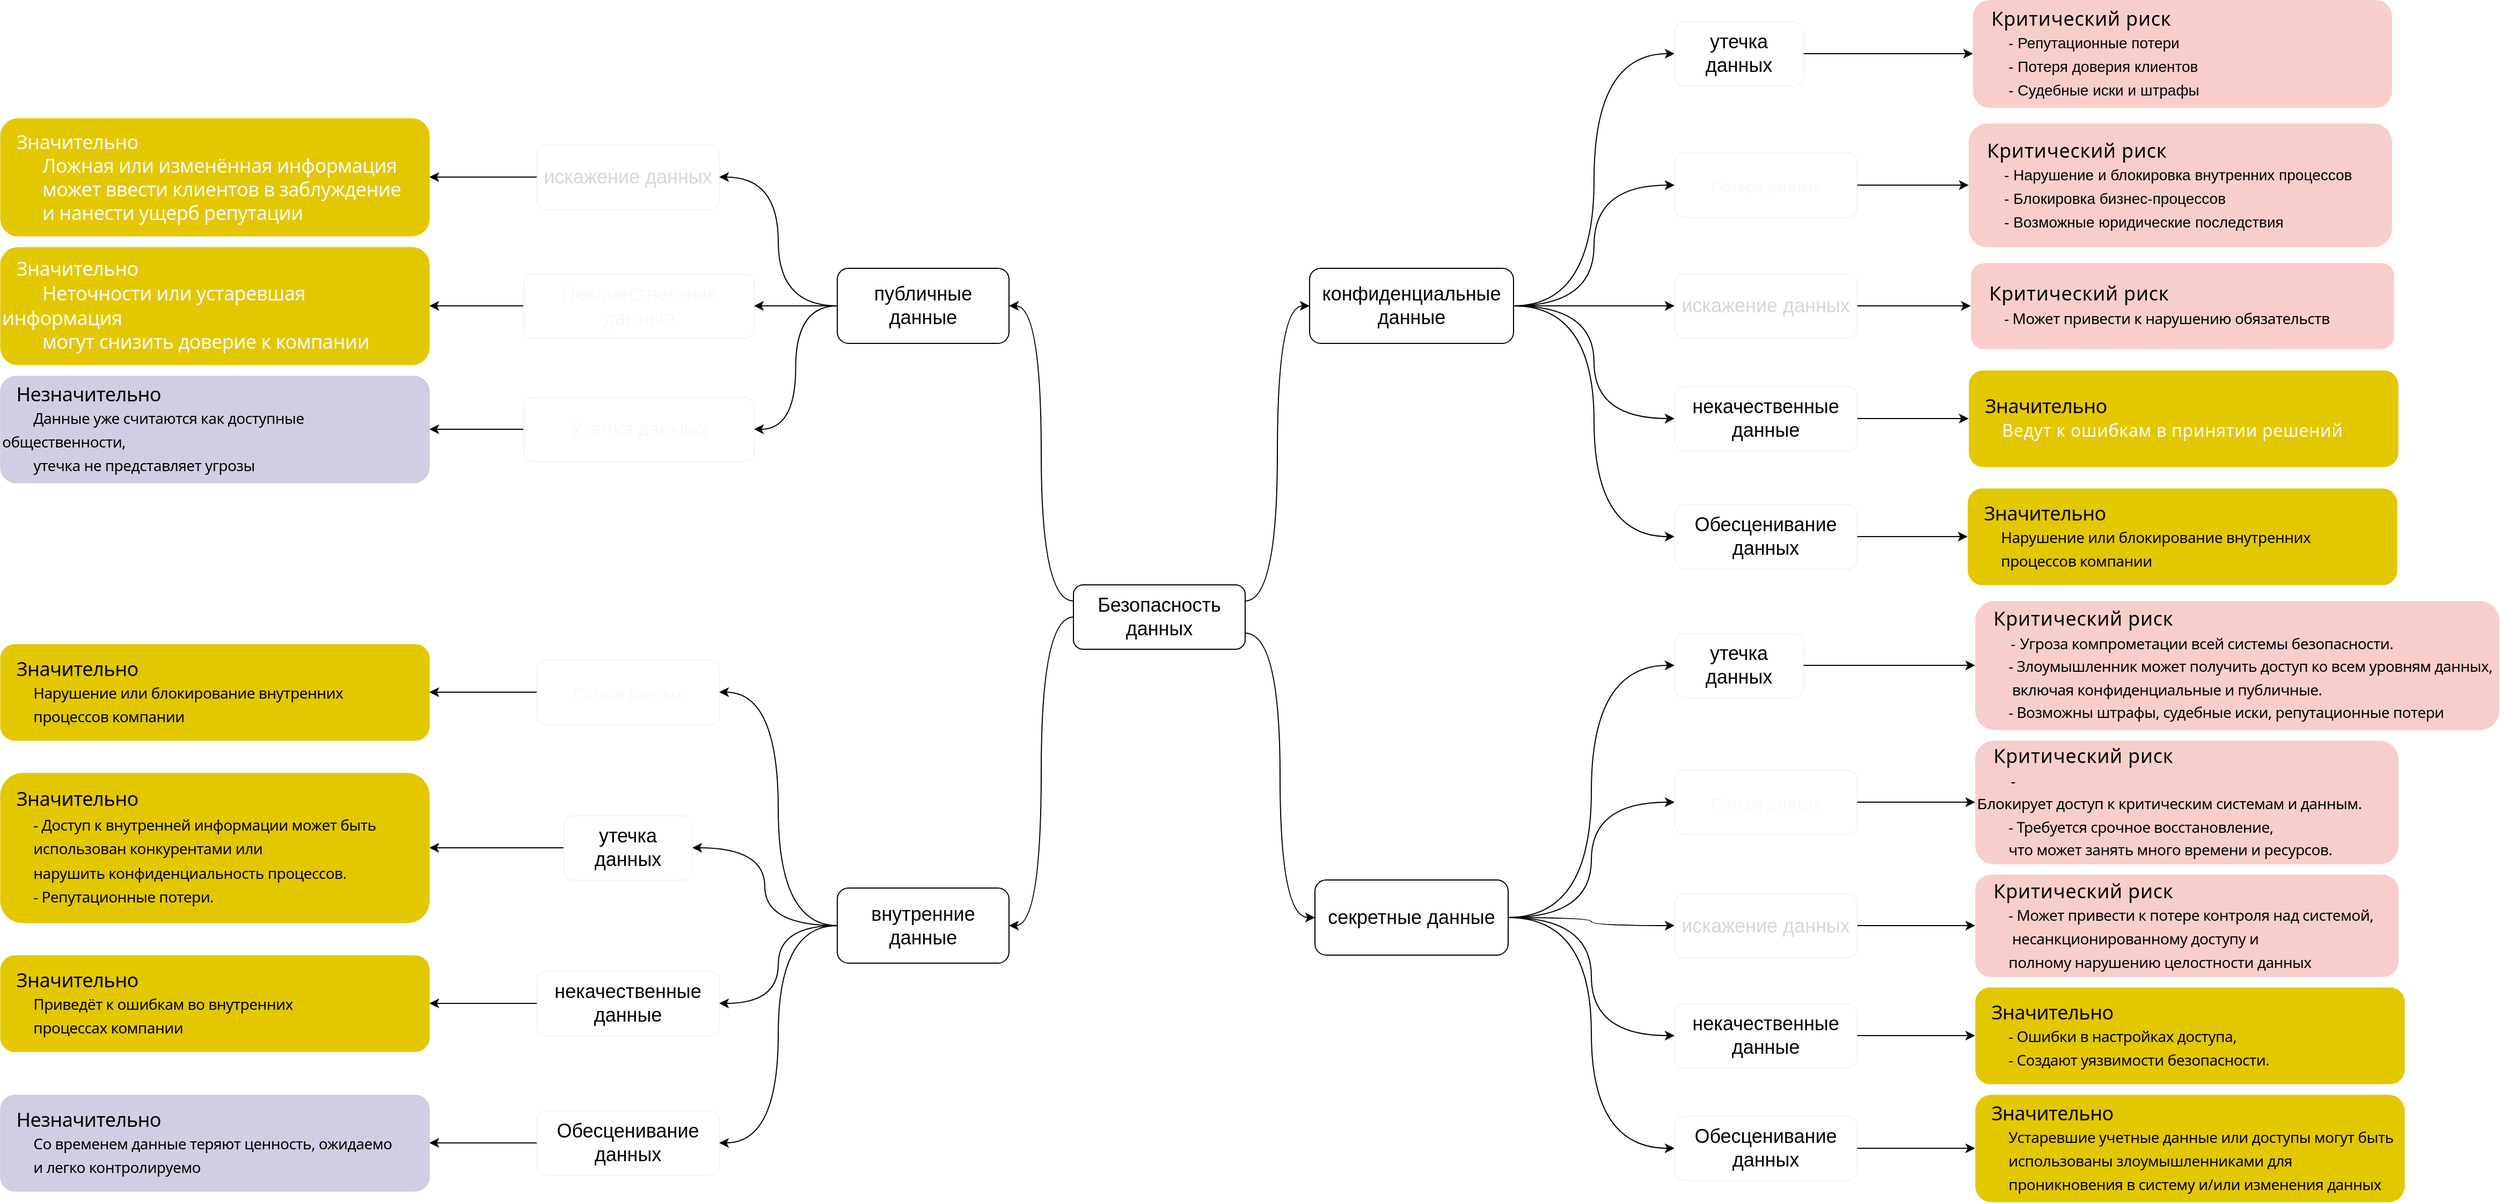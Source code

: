 <?xml version="1.0" encoding="UTF-8"?>
<mxfile version="27.2.0">
  <diagram name="Страница — 1" id="3ch6768eP5lHNnG6vR3K">
    <mxGraphModel dx="3679" dy="2745" grid="1" gridSize="10" guides="1" tooltips="1" connect="1" arrows="1" fold="1" page="1" pageScale="1" pageWidth="827" pageHeight="1169" math="0" shadow="0">
      <root>
        <mxCell id="0" />
        <mxCell id="1" parent="0" />
        <mxCell id="Gl9peT4MVx-f8-pcpOMs-4" value="" style="edgeStyle=orthogonalEdgeStyle;rounded=0;orthogonalLoop=1;jettySize=auto;html=1;exitX=0;exitY=0.25;exitDx=0;exitDy=0;entryX=1;entryY=0.5;entryDx=0;entryDy=0;curved=1;labelBackgroundColor=none;fontColor=default;fontSize=18;" parent="1" source="Gl9peT4MVx-f8-pcpOMs-1" target="Gl9peT4MVx-f8-pcpOMs-3" edge="1">
          <mxGeometry relative="1" as="geometry" />
        </mxCell>
        <mxCell id="Gl9peT4MVx-f8-pcpOMs-8" style="edgeStyle=orthogonalEdgeStyle;rounded=0;orthogonalLoop=1;jettySize=auto;html=1;exitX=0;exitY=0.75;exitDx=0;exitDy=0;entryX=1;entryY=0.5;entryDx=0;entryDy=0;strokeColor=none;curved=1;labelBackgroundColor=none;fontColor=default;fontSize=18;" parent="1" source="Gl9peT4MVx-f8-pcpOMs-1" target="Gl9peT4MVx-f8-pcpOMs-5" edge="1">
          <mxGeometry relative="1" as="geometry" />
        </mxCell>
        <mxCell id="Gl9peT4MVx-f8-pcpOMs-9" style="edgeStyle=orthogonalEdgeStyle;rounded=0;orthogonalLoop=1;jettySize=auto;html=1;exitX=1;exitY=0.25;exitDx=0;exitDy=0;curved=1;entryX=0;entryY=0.5;entryDx=0;entryDy=0;labelBackgroundColor=none;fontColor=default;fontSize=18;" parent="1" source="Gl9peT4MVx-f8-pcpOMs-1" target="Gl9peT4MVx-f8-pcpOMs-6" edge="1">
          <mxGeometry relative="1" as="geometry" />
        </mxCell>
        <mxCell id="Gl9peT4MVx-f8-pcpOMs-10" style="edgeStyle=orthogonalEdgeStyle;rounded=0;orthogonalLoop=1;jettySize=auto;html=1;exitX=1;exitY=0.75;exitDx=0;exitDy=0;curved=1;entryX=0;entryY=0.5;entryDx=0;entryDy=0;labelBackgroundColor=none;fontColor=default;fontSize=18;" parent="1" source="Gl9peT4MVx-f8-pcpOMs-1" target="Gl9peT4MVx-f8-pcpOMs-7" edge="1">
          <mxGeometry relative="1" as="geometry" />
        </mxCell>
        <mxCell id="Gl9peT4MVx-f8-pcpOMs-17" style="edgeStyle=orthogonalEdgeStyle;rounded=0;orthogonalLoop=1;jettySize=auto;html=1;entryX=1;entryY=0.5;entryDx=0;entryDy=0;curved=1;labelBackgroundColor=none;fontColor=default;fontSize=18;" parent="1" source="Gl9peT4MVx-f8-pcpOMs-1" target="Gl9peT4MVx-f8-pcpOMs-5" edge="1">
          <mxGeometry relative="1" as="geometry" />
        </mxCell>
        <mxCell id="Gl9peT4MVx-f8-pcpOMs-1" value="&lt;span style=&quot;font-family: &amp;quot;YS Text&amp;quot;, sans-serif; text-align: start; white-space-collapse: preserve;&quot;&gt;Безопасность данных&lt;/span&gt;" style="whiteSpace=wrap;html=1;rounded=1;labelBackgroundColor=none;fontSize=18;" parent="1" vertex="1">
          <mxGeometry x="320" y="435" width="160" height="60" as="geometry" />
        </mxCell>
        <mxCell id="zM4QcKesal0ujREZK3LC-22" style="edgeStyle=orthogonalEdgeStyle;shape=connector;curved=1;rounded=0;orthogonalLoop=1;jettySize=auto;html=1;strokeColor=default;align=center;verticalAlign=middle;fontFamily=Helvetica;fontSize=18;fontColor=default;labelBackgroundColor=none;endArrow=classic;entryX=1;entryY=0.5;entryDx=0;entryDy=0;" parent="1" source="Gl9peT4MVx-f8-pcpOMs-3" target="zM4QcKesal0ujREZK3LC-20" edge="1">
          <mxGeometry relative="1" as="geometry" />
        </mxCell>
        <mxCell id="zM4QcKesal0ujREZK3LC-23" style="edgeStyle=orthogonalEdgeStyle;shape=connector;curved=1;rounded=0;orthogonalLoop=1;jettySize=auto;html=1;entryX=1;entryY=0.5;entryDx=0;entryDy=0;strokeColor=default;align=center;verticalAlign=middle;fontFamily=Helvetica;fontSize=18;fontColor=default;labelBackgroundColor=none;endArrow=classic;" parent="1" source="Gl9peT4MVx-f8-pcpOMs-3" target="zM4QcKesal0ujREZK3LC-12" edge="1">
          <mxGeometry relative="1" as="geometry" />
        </mxCell>
        <mxCell id="zM4QcKesal0ujREZK3LC-24" style="edgeStyle=orthogonalEdgeStyle;shape=connector;curved=1;rounded=0;orthogonalLoop=1;jettySize=auto;html=1;entryX=1;entryY=0.5;entryDx=0;entryDy=0;strokeColor=default;align=center;verticalAlign=middle;fontFamily=Helvetica;fontSize=18;fontColor=default;labelBackgroundColor=none;endArrow=classic;" parent="1" source="Gl9peT4MVx-f8-pcpOMs-3" target="Gl9peT4MVx-f8-pcpOMs-14" edge="1">
          <mxGeometry relative="1" as="geometry" />
        </mxCell>
        <mxCell id="Gl9peT4MVx-f8-pcpOMs-3" value="&lt;span style=&quot;font-family: &amp;quot;YS Text&amp;quot;, sans-serif; font-style: normal; font-variant-ligatures: normal; font-variant-caps: normal; font-weight: 400; letter-spacing: normal; orphans: 2; text-align: left; text-indent: 0px; text-transform: none; widows: 2; word-spacing: 0px; -webkit-text-stroke-width: 0px; white-space: pre-line; text-decoration-thickness: initial; text-decoration-style: initial; text-decoration-color: initial; float: none; display: inline !important;&quot;&gt;публичные данные&lt;/span&gt;" style="whiteSpace=wrap;html=1;rounded=1;labelBackgroundColor=none;fontSize=18;" parent="1" vertex="1">
          <mxGeometry x="100" y="140" width="160" height="70" as="geometry" />
        </mxCell>
        <mxCell id="Gl9peT4MVx-f8-pcpOMs-20" style="edgeStyle=orthogonalEdgeStyle;rounded=0;orthogonalLoop=1;jettySize=auto;html=1;exitX=0;exitY=0.5;exitDx=0;exitDy=0;curved=1;labelBackgroundColor=none;fontColor=default;fontSize=18;entryX=1;entryY=0.5;entryDx=0;entryDy=0;" parent="1" source="Gl9peT4MVx-f8-pcpOMs-5" target="Gl9peT4MVx-f8-pcpOMs-18" edge="1">
          <mxGeometry relative="1" as="geometry" />
        </mxCell>
        <mxCell id="Gl9peT4MVx-f8-pcpOMs-21" style="edgeStyle=orthogonalEdgeStyle;rounded=0;orthogonalLoop=1;jettySize=auto;html=1;exitX=0;exitY=0.5;exitDx=0;exitDy=0;entryX=1;entryY=0.5;entryDx=0;entryDy=0;curved=1;labelBackgroundColor=none;fontColor=default;fontSize=18;" parent="1" source="Gl9peT4MVx-f8-pcpOMs-5" target="Gl9peT4MVx-f8-pcpOMs-19" edge="1">
          <mxGeometry relative="1" as="geometry" />
        </mxCell>
        <mxCell id="zM4QcKesal0ujREZK3LC-29" style="edgeStyle=orthogonalEdgeStyle;shape=connector;curved=1;rounded=0;orthogonalLoop=1;jettySize=auto;html=1;strokeColor=default;align=center;verticalAlign=middle;fontFamily=Helvetica;fontSize=18;fontColor=default;labelBackgroundColor=none;endArrow=classic;entryX=1;entryY=0.5;entryDx=0;entryDy=0;" parent="1" source="Gl9peT4MVx-f8-pcpOMs-5" target="zM4QcKesal0ujREZK3LC-25" edge="1">
          <mxGeometry relative="1" as="geometry" />
        </mxCell>
        <mxCell id="zM4QcKesal0ujREZK3LC-36" style="edgeStyle=orthogonalEdgeStyle;shape=connector;curved=1;rounded=0;orthogonalLoop=1;jettySize=auto;html=1;entryX=1;entryY=0.5;entryDx=0;entryDy=0;strokeColor=default;align=center;verticalAlign=middle;fontFamily=Helvetica;fontSize=18;fontColor=default;labelBackgroundColor=none;endArrow=classic;" parent="1" source="Gl9peT4MVx-f8-pcpOMs-5" target="zM4QcKesal0ujREZK3LC-35" edge="1">
          <mxGeometry relative="1" as="geometry" />
        </mxCell>
        <mxCell id="Gl9peT4MVx-f8-pcpOMs-5" value="&lt;span style=&quot;font-family: &amp;quot;YS Text&amp;quot;, sans-serif; text-align: left; white-space-collapse: preserve-breaks;&quot;&gt;внутренние данные&lt;/span&gt;" style="whiteSpace=wrap;html=1;rounded=1;labelBackgroundColor=none;fontSize=18;" parent="1" vertex="1">
          <mxGeometry x="100" y="717.5" width="160" height="70" as="geometry" />
        </mxCell>
        <mxCell id="zM4QcKesal0ujREZK3LC-2" style="edgeStyle=orthogonalEdgeStyle;rounded=0;orthogonalLoop=1;jettySize=auto;html=1;labelBackgroundColor=none;fontColor=default;fontSize=18;entryX=0;entryY=0.5;entryDx=0;entryDy=0;curved=1;" parent="1" source="Gl9peT4MVx-f8-pcpOMs-6" target="zM4QcKesal0ujREZK3LC-1" edge="1">
          <mxGeometry relative="1" as="geometry" />
        </mxCell>
        <mxCell id="zM4QcKesal0ujREZK3LC-42" style="edgeStyle=orthogonalEdgeStyle;shape=connector;curved=1;rounded=0;orthogonalLoop=1;jettySize=auto;html=1;entryX=0;entryY=0.5;entryDx=0;entryDy=0;strokeColor=default;align=center;verticalAlign=middle;fontFamily=Helvetica;fontSize=18;fontColor=default;labelBackgroundColor=none;endArrow=classic;" parent="1" source="Gl9peT4MVx-f8-pcpOMs-6" target="zM4QcKesal0ujREZK3LC-41" edge="1">
          <mxGeometry relative="1" as="geometry" />
        </mxCell>
        <mxCell id="zM4QcKesal0ujREZK3LC-46" style="edgeStyle=orthogonalEdgeStyle;shape=connector;curved=1;rounded=0;orthogonalLoop=1;jettySize=auto;html=1;entryX=0;entryY=0.5;entryDx=0;entryDy=0;strokeColor=default;align=center;verticalAlign=middle;fontFamily=Helvetica;fontSize=18;fontColor=default;labelBackgroundColor=none;endArrow=classic;" parent="1" source="Gl9peT4MVx-f8-pcpOMs-6" target="zM4QcKesal0ujREZK3LC-44" edge="1">
          <mxGeometry relative="1" as="geometry" />
        </mxCell>
        <mxCell id="zM4QcKesal0ujREZK3LC-50" style="edgeStyle=orthogonalEdgeStyle;shape=connector;curved=1;rounded=0;orthogonalLoop=1;jettySize=auto;html=1;entryX=0;entryY=0.5;entryDx=0;entryDy=0;strokeColor=default;align=center;verticalAlign=middle;fontFamily=Helvetica;fontSize=18;fontColor=default;labelBackgroundColor=none;endArrow=classic;" parent="1" source="Gl9peT4MVx-f8-pcpOMs-6" target="zM4QcKesal0ujREZK3LC-48" edge="1">
          <mxGeometry relative="1" as="geometry" />
        </mxCell>
        <mxCell id="zM4QcKesal0ujREZK3LC-53" style="edgeStyle=orthogonalEdgeStyle;shape=connector;curved=1;rounded=0;orthogonalLoop=1;jettySize=auto;html=1;entryX=0;entryY=0.5;entryDx=0;entryDy=0;strokeColor=default;align=center;verticalAlign=middle;fontFamily=Helvetica;fontSize=18;fontColor=default;labelBackgroundColor=none;endArrow=classic;" parent="1" source="Gl9peT4MVx-f8-pcpOMs-6" target="zM4QcKesal0ujREZK3LC-52" edge="1">
          <mxGeometry relative="1" as="geometry" />
        </mxCell>
        <mxCell id="Gl9peT4MVx-f8-pcpOMs-6" value="&lt;span style=&quot;font-family: &amp;quot;YS Text&amp;quot;, sans-serif; text-align: left; white-space-collapse: preserve-breaks;&quot;&gt;конфиденциальные данные&lt;/span&gt;" style="whiteSpace=wrap;html=1;rounded=1;labelBackgroundColor=none;fontSize=18;" parent="1" vertex="1">
          <mxGeometry x="540" y="140" width="190" height="70" as="geometry" />
        </mxCell>
        <mxCell id="zM4QcKesal0ujREZK3LC-62" style="edgeStyle=orthogonalEdgeStyle;shape=connector;curved=1;rounded=0;orthogonalLoop=1;jettySize=auto;html=1;entryX=0;entryY=0.5;entryDx=0;entryDy=0;strokeColor=default;align=center;verticalAlign=middle;fontFamily=Helvetica;fontSize=18;fontColor=default;labelBackgroundColor=none;endArrow=classic;" parent="1" source="Gl9peT4MVx-f8-pcpOMs-7" target="zM4QcKesal0ujREZK3LC-57" edge="1">
          <mxGeometry relative="1" as="geometry" />
        </mxCell>
        <mxCell id="zM4QcKesal0ujREZK3LC-63" style="edgeStyle=orthogonalEdgeStyle;shape=connector;curved=1;rounded=0;orthogonalLoop=1;jettySize=auto;html=1;strokeColor=default;align=center;verticalAlign=middle;fontFamily=Helvetica;fontSize=18;fontColor=default;labelBackgroundColor=none;endArrow=classic;entryX=0;entryY=0.5;entryDx=0;entryDy=0;" parent="1" source="Gl9peT4MVx-f8-pcpOMs-7" target="zM4QcKesal0ujREZK3LC-58" edge="1">
          <mxGeometry relative="1" as="geometry" />
        </mxCell>
        <mxCell id="zM4QcKesal0ujREZK3LC-64" style="edgeStyle=orthogonalEdgeStyle;shape=connector;curved=1;rounded=0;orthogonalLoop=1;jettySize=auto;html=1;entryX=0;entryY=0.5;entryDx=0;entryDy=0;strokeColor=default;align=center;verticalAlign=middle;fontFamily=Helvetica;fontSize=18;fontColor=default;labelBackgroundColor=none;endArrow=classic;" parent="1" source="Gl9peT4MVx-f8-pcpOMs-7" target="zM4QcKesal0ujREZK3LC-59" edge="1">
          <mxGeometry relative="1" as="geometry" />
        </mxCell>
        <mxCell id="zM4QcKesal0ujREZK3LC-65" style="edgeStyle=orthogonalEdgeStyle;shape=connector;curved=1;rounded=0;orthogonalLoop=1;jettySize=auto;html=1;entryX=0;entryY=0.5;entryDx=0;entryDy=0;strokeColor=default;align=center;verticalAlign=middle;fontFamily=Helvetica;fontSize=18;fontColor=default;labelBackgroundColor=none;endArrow=classic;" parent="1" source="Gl9peT4MVx-f8-pcpOMs-7" target="zM4QcKesal0ujREZK3LC-61" edge="1">
          <mxGeometry relative="1" as="geometry" />
        </mxCell>
        <mxCell id="zM4QcKesal0ujREZK3LC-66" style="edgeStyle=orthogonalEdgeStyle;shape=connector;curved=1;rounded=0;orthogonalLoop=1;jettySize=auto;html=1;entryX=0;entryY=0.5;entryDx=0;entryDy=0;strokeColor=default;align=center;verticalAlign=middle;fontFamily=Helvetica;fontSize=18;fontColor=default;labelBackgroundColor=none;endArrow=classic;" parent="1" source="Gl9peT4MVx-f8-pcpOMs-7" target="zM4QcKesal0ujREZK3LC-60" edge="1">
          <mxGeometry relative="1" as="geometry" />
        </mxCell>
        <mxCell id="Gl9peT4MVx-f8-pcpOMs-7" value="&lt;span style=&quot;font-family: &amp;quot;YS Text&amp;quot;, sans-serif; text-align: left; white-space-collapse: preserve-breaks;&quot;&gt;секретные данные&lt;/span&gt;" style="whiteSpace=wrap;html=1;rounded=1;labelBackgroundColor=none;fontSize=18;" parent="1" vertex="1">
          <mxGeometry x="545" y="710" width="180" height="70" as="geometry" />
        </mxCell>
        <mxCell id="zM4QcKesal0ujREZK3LC-11" style="edgeStyle=orthogonalEdgeStyle;rounded=0;orthogonalLoop=1;jettySize=auto;html=1;curved=1;labelBackgroundColor=none;fontColor=default;fontSize=18;entryX=1;entryY=0.5;entryDx=0;entryDy=0;" parent="1" source="Gl9peT4MVx-f8-pcpOMs-14" target="zM4QcKesal0ujREZK3LC-10" edge="1">
          <mxGeometry relative="1" as="geometry" />
        </mxCell>
        <mxCell id="Gl9peT4MVx-f8-pcpOMs-14" value="&lt;span style=&quot;font-family: &amp;quot;YS Text&amp;quot;, sans-serif; text-align: left; white-space-collapse: preserve-breaks; background-color: light-dark(#ffffff, var(--ge-dark-color, #121212));&quot;&gt;&lt;font style=&quot;color: light-dark(rgb(214, 214, 214), rgb(255, 255, 255));&quot;&gt;искажение данных&lt;/font&gt;&lt;/span&gt;" style="whiteSpace=wrap;html=1;rounded=1;strokeWidth=0;labelBackgroundColor=none;textShadow=0;fontSize=18;" parent="1" vertex="1">
          <mxGeometry x="-180" y="25" width="170" height="60" as="geometry" />
        </mxCell>
        <mxCell id="zM4QcKesal0ujREZK3LC-31" style="edgeStyle=orthogonalEdgeStyle;shape=connector;curved=1;rounded=0;orthogonalLoop=1;jettySize=auto;html=1;entryX=1;entryY=0.5;entryDx=0;entryDy=0;strokeColor=default;align=center;verticalAlign=middle;fontFamily=Helvetica;fontSize=18;fontColor=default;labelBackgroundColor=none;endArrow=classic;" parent="1" source="Gl9peT4MVx-f8-pcpOMs-18" target="zM4QcKesal0ujREZK3LC-30" edge="1">
          <mxGeometry relative="1" as="geometry" />
        </mxCell>
        <mxCell id="Gl9peT4MVx-f8-pcpOMs-18" value="&lt;span style=&quot;font-family: &amp;quot;YS Text&amp;quot;, sans-serif; font-style: normal; font-variant-ligatures: normal; font-variant-caps: normal; font-weight: 400; letter-spacing: normal; orphans: 2; text-align: left; text-indent: 0px; text-transform: none; widows: 2; word-spacing: 0px; -webkit-text-stroke-width: 0px; white-space: pre-line; text-decoration-thickness: initial; text-decoration-style: initial; text-decoration-color: initial; float: none; display: inline !important;&quot;&gt;утечка данных&lt;/span&gt;" style="whiteSpace=wrap;html=1;rounded=1;labelBackgroundColor=none;strokeWidth=0;fontSize=18;" parent="1" vertex="1">
          <mxGeometry x="-155" y="650" width="120" height="60" as="geometry" />
        </mxCell>
        <mxCell id="zM4QcKesal0ujREZK3LC-33" style="edgeStyle=orthogonalEdgeStyle;shape=connector;curved=1;rounded=0;orthogonalLoop=1;jettySize=auto;html=1;strokeColor=default;align=center;verticalAlign=middle;fontFamily=Helvetica;fontSize=18;fontColor=default;labelBackgroundColor=none;endArrow=classic;entryX=1;entryY=0.5;entryDx=0;entryDy=0;" parent="1" source="Gl9peT4MVx-f8-pcpOMs-19" target="zM4QcKesal0ujREZK3LC-32" edge="1">
          <mxGeometry relative="1" as="geometry" />
        </mxCell>
        <mxCell id="Gl9peT4MVx-f8-pcpOMs-19" value="&lt;span style=&quot;font-family: &amp;quot;YS Text&amp;quot;, sans-serif; text-align: left; white-space-collapse: preserve-breaks;&quot;&gt;некачественные данные&lt;/span&gt;" style="whiteSpace=wrap;html=1;rounded=1;labelBackgroundColor=none;strokeWidth=0;fontSize=18;" parent="1" vertex="1">
          <mxGeometry x="-180" y="795" width="170" height="60" as="geometry" />
        </mxCell>
        <mxCell id="zM4QcKesal0ujREZK3LC-8" style="edgeStyle=orthogonalEdgeStyle;rounded=0;orthogonalLoop=1;jettySize=auto;html=1;labelBackgroundColor=none;fontColor=default;fontSize=18;curved=1;" parent="1" source="zM4QcKesal0ujREZK3LC-1" target="zM4QcKesal0ujREZK3LC-7" edge="1">
          <mxGeometry relative="1" as="geometry" />
        </mxCell>
        <mxCell id="zM4QcKesal0ujREZK3LC-1" value="&lt;span style=&quot;font-family: &amp;quot;YS Text&amp;quot;, sans-serif; font-style: normal; font-variant-ligatures: normal; font-variant-caps: normal; font-weight: 400; letter-spacing: normal; orphans: 2; text-align: left; text-indent: 0px; text-transform: none; widows: 2; word-spacing: 0px; -webkit-text-stroke-width: 0px; white-space: pre-line; text-decoration-thickness: initial; text-decoration-style: initial; text-decoration-color: initial; float: none; display: inline !important;&quot;&gt;утечка данных&lt;/span&gt;" style="whiteSpace=wrap;html=1;rounded=1;strokeWidth=0;labelBackgroundColor=none;fontSize=18;fontColor=default;" parent="1" vertex="1">
          <mxGeometry x="880" y="-90" width="120" height="60" as="geometry" />
        </mxCell>
        <mxCell id="zM4QcKesal0ujREZK3LC-7" value="&lt;div style=&quot;&quot;&gt;&lt;div style=&quot;&quot;&gt;&lt;span style=&quot;font-family: system-ui, ui-sans-serif, -apple-system, BlinkMacSystemFont, sans-serif, Inter, NotoSansHans; letter-spacing: 0.02em; text-wrap-mode: nowrap; color: light-dark(rgb(0, 0, 0), rgb(255, 255, 255));&quot;&gt;&amp;nbsp; &amp;nbsp;Критический риск&lt;/span&gt;&lt;/div&gt;&lt;div style=&quot;color: light-dark(rgb(0, 0, 0), rgb(255, 255, 255)); white-space-collapse: preserve-breaks;&quot;&gt;&lt;span style=&quot;font-size: 14px; font-family: &amp;quot;YS Text&amp;quot;, sans-serif; color: light-dark(rgb(0, 0, 0), rgb(255, 255, 255));&quot;&gt;&lt;span style=&quot;white-space: pre;&quot;&gt;&#x9;&lt;/span&gt;- Репутационные потери&lt;/span&gt;&lt;/div&gt;&lt;div style=&quot;color: light-dark(rgb(0, 0, 0), rgb(255, 255, 255)); white-space-collapse: preserve-breaks;&quot;&gt;&lt;span style=&quot;font-size: 14px; font-family: &amp;quot;YS Text&amp;quot;, sans-serif; color: light-dark(rgb(0, 0, 0), rgb(255, 255, 255));&quot;&gt;&lt;span style=&quot;white-space: pre;&quot;&gt;&#x9;&lt;/span&gt;- Потеря доверия клиентов&lt;br&gt;&lt;/span&gt;&lt;/div&gt;&lt;font face=&quot;YS Text, sans-serif&quot; style=&quot;&quot;&gt;&lt;div style=&quot;color: light-dark(rgb(0, 0, 0), rgb(255, 255, 255)); white-space-collapse: preserve-breaks;&quot;&gt;&lt;span style=&quot;font-size: 14px; color: light-dark(rgb(0, 0, 0), rgb(255, 255, 255));&quot;&gt;&lt;span style=&quot;white-space: pre;&quot;&gt;&#x9;&lt;/span&gt;- Судебные иски и штрафы&lt;/span&gt;&lt;/div&gt;&lt;/font&gt;&lt;/div&gt;" style="whiteSpace=wrap;html=1;rounded=1;strokeWidth=0;labelBackgroundColor=none;fontSize=18;align=left;fillColor=#f8cecc;strokeColor=#b85450;" parent="1" vertex="1">
          <mxGeometry x="1158" y="-110" width="390" height="100" as="geometry" />
        </mxCell>
        <mxCell id="zM4QcKesal0ujREZK3LC-10" value="&lt;div style=&quot;&quot;&gt;&lt;span style=&quot;color: light-dark(rgb(247, 248, 252), rgb(240, 240, 240)); letter-spacing: -0.28px; font-family: system-ui, ui-sans-serif, -apple-system, BlinkMacSystemFont, sans-serif, Inter, NotoSansHans; text-wrap-mode: nowrap; background-color: transparent;&quot;&gt;&amp;nbsp; &amp;nbsp;Значительно&lt;/span&gt;&lt;/div&gt;&lt;span style=&quot;font-family: system-ui, ui-sans-serif, -apple-system, BlinkMacSystemFont, sans-serif, Inter, NotoSansHans; letter-spacing: -0.28px; text-wrap-mode: nowrap;&quot;&gt;&lt;span style=&quot;letter-spacing: -0.28px;&quot;&gt;&lt;font style=&quot;color: light-dark(rgb(247, 248, 252), rgb(240, 240, 240));&quot;&gt;&lt;div style=&quot;&quot;&gt;&lt;span style=&quot;letter-spacing: -0.28px; color: light-dark(rgb(247, 248, 252), rgb(240, 240, 240)); background-color: transparent;&quot;&gt;&lt;span style=&quot;white-space: pre;&quot;&gt;&#x9;&lt;/span&gt;Ложная или изменённая информация&lt;/span&gt;&lt;/div&gt;&lt;span style=&quot;letter-spacing: -0.28px;&quot;&gt;&lt;div style=&quot;&quot;&gt;&lt;span style=&quot;letter-spacing: -0.28px; color: light-dark(rgb(247, 248, 252), rgb(240, 240, 240)); background-color: transparent;&quot;&gt;&lt;span style=&quot;white-space: pre;&quot;&gt;&#x9;&lt;/span&gt;может ввести клиентов в заблуждение&lt;/span&gt;&lt;/div&gt;&lt;div style=&quot;&quot;&gt;&lt;span style=&quot;letter-spacing: -0.28px; color: light-dark(rgb(247, 248, 252), rgb(240, 240, 240)); background-color: transparent;&quot;&gt;&lt;span style=&quot;white-space: pre;&quot;&gt;&#x9;&lt;/span&gt;и нанести ущерб репутации&lt;/span&gt;&lt;/div&gt;&lt;/span&gt;&lt;/font&gt;&lt;/span&gt;&lt;/span&gt;" style="whiteSpace=wrap;html=1;rounded=1;strokeWidth=0;labelBackgroundColor=none;textShadow=0;align=left;fontSize=18;fillColor=#e3c800;fontColor=#000000;strokeColor=#B09500;" parent="1" vertex="1">
          <mxGeometry x="-680" width="400" height="110" as="geometry" />
        </mxCell>
        <mxCell id="zM4QcKesal0ujREZK3LC-15" style="edgeStyle=orthogonalEdgeStyle;rounded=0;orthogonalLoop=1;jettySize=auto;html=1;curved=1;entryX=1;entryY=0.5;entryDx=0;entryDy=0;" parent="1" source="zM4QcKesal0ujREZK3LC-12" target="zM4QcKesal0ujREZK3LC-14" edge="1">
          <mxGeometry relative="1" as="geometry" />
        </mxCell>
        <mxCell id="zM4QcKesal0ujREZK3LC-12" value="&lt;span style=&quot;font-family: system-ui, ui-sans-serif, -apple-system, BlinkMacSystemFont, sans-serif, Inter, NotoSansHans; letter-spacing: -0.28px; text-align: start; text-wrap-mode: nowrap;&quot;&gt;&lt;font style=&quot;color: light-dark(rgb(247, 248, 252), rgb(255, 255, 255));&quot;&gt;Некачественные данные&lt;/font&gt;&lt;/span&gt;" style="whiteSpace=wrap;html=1;rounded=1;labelBackgroundColor=none;fontSize=18;strokeWidth=0;" parent="1" vertex="1">
          <mxGeometry x="-192.5" y="145" width="215" height="60" as="geometry" />
        </mxCell>
        <mxCell id="zM4QcKesal0ujREZK3LC-14" value="&lt;span style=&quot;font-family: system-ui, ui-sans-serif, -apple-system, BlinkMacSystemFont, sans-serif, Inter, NotoSansHans; letter-spacing: -0.28px; text-wrap-mode: nowrap;&quot;&gt;&lt;font style=&quot;color: light-dark(rgb(247, 248, 252), rgb(255, 255, 255));&quot;&gt;&amp;nbsp; &amp;nbsp;Значительно&lt;br&gt;&lt;span style=&quot;white-space: pre;&quot;&gt;&#x9;&lt;/span&gt;Неточности или устаревшая информация&lt;br&gt;&amp;nbsp;&lt;span style=&quot;white-space: pre;&quot;&gt;&#x9;&lt;/span&gt;могут снизить доверие к компании&lt;/font&gt;&lt;/span&gt;" style="whiteSpace=wrap;html=1;rounded=1;strokeWidth=0;labelBackgroundColor=none;textShadow=0;align=left;fontSize=18;fillColor=#e3c800;fontColor=#000000;strokeColor=#B09500;" parent="1" vertex="1">
          <mxGeometry x="-680" y="120" width="400" height="110" as="geometry" />
        </mxCell>
        <mxCell id="zM4QcKesal0ujREZK3LC-18" value="&lt;font style=&quot;color: light-dark(rgb(0, 0, 0), rgb(240, 240, 240));&quot;&gt;&lt;span style=&quot;font-family: system-ui, ui-sans-serif, -apple-system, BlinkMacSystemFont, sans-serif, Inter, NotoSansHans; letter-spacing: -0.28px; text-wrap-mode: nowrap;&quot;&gt;&lt;font style=&quot;&quot;&gt;&amp;nbsp; &amp;nbsp;Незначительно&lt;br&gt;&lt;/font&gt;&lt;/span&gt;&lt;span style=&quot;font-family: system-ui, ui-sans-serif, -apple-system, BlinkMacSystemFont, sans-serif, Inter, NotoSansHans; font-size: 14px; letter-spacing: -0.28px; text-wrap-mode: nowrap;&quot;&gt;&lt;span style=&quot;white-space: pre;&quot;&gt;&#x9;&lt;/span&gt;Данные уже считаются как доступные общественности, &lt;br&gt;&lt;span style=&quot;white-space: pre;&quot;&gt;&#x9;&lt;/span&gt;утечка не представляет угрозы&lt;/span&gt;&lt;/font&gt;" style="whiteSpace=wrap;html=1;rounded=1;strokeWidth=0;labelBackgroundColor=none;textShadow=0;align=left;fontSize=18;strokeColor=#56517e;fillColor=#d0cee2;" parent="1" vertex="1">
          <mxGeometry x="-680" y="240" width="400" height="100" as="geometry" />
        </mxCell>
        <mxCell id="zM4QcKesal0ujREZK3LC-21" style="edgeStyle=orthogonalEdgeStyle;shape=connector;curved=1;rounded=0;orthogonalLoop=1;jettySize=auto;html=1;strokeColor=default;align=center;verticalAlign=middle;fontFamily=Helvetica;fontSize=18;fontColor=default;labelBackgroundColor=none;endArrow=classic;" parent="1" source="zM4QcKesal0ujREZK3LC-20" target="zM4QcKesal0ujREZK3LC-18" edge="1">
          <mxGeometry relative="1" as="geometry" />
        </mxCell>
        <mxCell id="zM4QcKesal0ujREZK3LC-20" value="&lt;span style=&quot;font-family: system-ui, ui-sans-serif, -apple-system, BlinkMacSystemFont, sans-serif, Inter, NotoSansHans; letter-spacing: -0.28px; text-align: start; text-wrap-mode: nowrap;&quot;&gt;&lt;font style=&quot;color: light-dark(rgb(247, 248, 252), rgb(255, 255, 255));&quot;&gt;Утечка данных&lt;/font&gt;&lt;/span&gt;" style="whiteSpace=wrap;html=1;rounded=1;labelBackgroundColor=none;fontSize=18;strokeWidth=0;" parent="1" vertex="1">
          <mxGeometry x="-192.5" y="260" width="215" height="60" as="geometry" />
        </mxCell>
        <mxCell id="zM4QcKesal0ujREZK3LC-28" style="edgeStyle=orthogonalEdgeStyle;shape=connector;curved=1;rounded=0;orthogonalLoop=1;jettySize=auto;html=1;entryX=1;entryY=0.5;entryDx=0;entryDy=0;strokeColor=default;align=center;verticalAlign=middle;fontFamily=Helvetica;fontSize=18;fontColor=default;labelBackgroundColor=none;endArrow=classic;" parent="1" source="zM4QcKesal0ujREZK3LC-25" target="zM4QcKesal0ujREZK3LC-27" edge="1">
          <mxGeometry relative="1" as="geometry" />
        </mxCell>
        <mxCell id="zM4QcKesal0ujREZK3LC-25" value="&lt;span style=&quot;font-family: system-ui, ui-sans-serif, -apple-system, BlinkMacSystemFont, sans-serif, Inter, NotoSansHans; font-size: 14px; letter-spacing: -0.28px; text-align: start; text-wrap-mode: nowrap; background-color: light-dark(#ffffff, var(--ge-dark-color, #121212));&quot;&gt;&lt;font style=&quot;color: light-dark(rgb(247, 248, 252), rgb(247, 247, 247));&quot;&gt;Потеря данных&lt;/font&gt;&lt;/span&gt;" style="whiteSpace=wrap;html=1;rounded=1;labelBackgroundColor=none;strokeWidth=0;fontSize=18;" parent="1" vertex="1">
          <mxGeometry x="-180" y="505" width="170" height="60" as="geometry" />
        </mxCell>
        <mxCell id="zM4QcKesal0ujREZK3LC-27" value="&lt;font style=&quot;color: light-dark(rgb(0, 0, 0), rgb(240, 240, 240));&quot;&gt;&lt;span style=&quot;font-family: system-ui, ui-sans-serif, -apple-system, BlinkMacSystemFont, sans-serif, Inter, NotoSansHans; letter-spacing: -0.28px; text-wrap-mode: nowrap;&quot;&gt;&lt;font style=&quot;&quot;&gt;&amp;nbsp; &amp;nbsp;Значительно&lt;br&gt;&lt;/font&gt;&lt;/span&gt;&lt;span style=&quot;font-family: system-ui, ui-sans-serif, -apple-system, BlinkMacSystemFont, sans-serif, Inter, NotoSansHans; font-size: 14px; letter-spacing: -0.28px; text-wrap-mode: nowrap;&quot;&gt;&lt;span style=&quot;white-space: pre;&quot;&gt;&#x9;&lt;/span&gt;Нарушение или блокирование внутренних &lt;br&gt;&lt;span style=&quot;white-space: pre;&quot;&gt;&#x9;&lt;/span&gt;процессов компании&lt;/span&gt;&lt;/font&gt;" style="whiteSpace=wrap;html=1;rounded=1;strokeWidth=0;labelBackgroundColor=none;textShadow=0;align=left;fontSize=18;strokeColor=#B09500;fillColor=#e3c800;fontColor=#000000;" parent="1" vertex="1">
          <mxGeometry x="-680" y="490" width="400" height="90" as="geometry" />
        </mxCell>
        <mxCell id="zM4QcKesal0ujREZK3LC-30" value="&lt;font style=&quot;color: light-dark(rgb(0, 0, 0), rgb(255, 255, 255));&quot;&gt;&lt;font style=&quot;&quot;&gt;&lt;span style=&quot;font-family: system-ui, ui-sans-serif, -apple-system, BlinkMacSystemFont, sans-serif, Inter, NotoSansHans; letter-spacing: -0.28px; text-wrap-mode: nowrap;&quot;&gt;&lt;font style=&quot;&quot;&gt;&amp;nbsp; &amp;nbsp;Значительно&lt;br&gt;&lt;/font&gt;&lt;/span&gt;&lt;span style=&quot;font-family: system-ui, ui-sans-serif, -apple-system, BlinkMacSystemFont, sans-serif, Inter, NotoSansHans; font-size: 14px; letter-spacing: -0.28px; text-wrap-mode: nowrap;&quot;&gt;&lt;span style=&quot;white-space: pre;&quot;&gt;&#x9;&lt;/span&gt;-&amp;nbsp;&lt;/span&gt;&lt;/font&gt;&lt;font style=&quot;&quot; face=&quot;system-ui, ui-sans-serif, -apple-system, BlinkMacSystemFont, sans-serif, Inter, NotoSansHans&quot;&gt;&lt;span style=&quot;font-size: 14px; letter-spacing: -0.28px; text-wrap-mode: nowrap;&quot;&gt;Доступ к внутренней информации может быть &lt;br&gt;&lt;span style=&quot;white-space: pre;&quot;&gt;&#x9;&lt;/span&gt;использован конкурентами или &lt;br&gt;&lt;span style=&quot;white-space: pre;&quot;&gt;&#x9;&lt;/span&gt;нарушить конфиденциальность процессов.&lt;br&gt;&lt;span style=&quot;white-space: pre;&quot;&gt;&#x9;&lt;/span&gt;- Репутационные потери.&lt;/span&gt;&lt;/font&gt;&lt;span style=&quot;font-family: monospace; font-size: 0px; text-wrap-mode: nowrap;&quot;&gt;е%3CmxGraphModel%3E%3Croot%3E%3CmxCell%20id%3D%220%22%2F%3E%3CmxCell%20id%3D%221%22%20parent%3D%220%22%2F%3E%3CmxCell%20id%3D%222%22%20value%3D%22%26lt%3Bspan%20style%3D%26quot%3Bbackground-color%3A%20light-dark(%23ffffff%2C%20var(--ge-dark-color%2C%20%23121212))%3B%26quot%3B%26gt%3B%26lt%3Bfont%20style%3D%26quot%3Bcolor%3A%20light-dark(rgb(0%2C%200%2C%200)%2C%20rgb(240%2C%20240%2C%20240))%3B%26quot%3B%26gt%3B%26lt%3Bspan%20style%3D%26quot%3Bfont-family%3A%20system-ui%2C%20ui-sans-serif%2C%20-apple-system%2C%20BlinkMacSystemFont%2C%20sans-serif%2C%20Inter%2C%20NotoSansHans%3B%20letter-spacing%3A%20-0.28px%3B%20text-wrap-mode%3A%20nowrap%3B%26quot%3B%26gt%3B%26lt%3Bfont%20style%3D%26quot%3B%26quot%3B%26gt%3B%26amp%3Bnbsp%3B%20%26amp%3Bnbsp%3B%D0%97%D0%BD%D0%B0%D1%87%D0%B8%D1%82%D0%B5%D0%BB%D1%8C%D0%BD%D0%BE%26lt%3Bbr%26gt%3B%26lt%3B%2Ffont%26gt%3B%26lt%3B%2Fspan%26gt%3B%26lt%3Bspan%20style%3D%26quot%3Bfont-family%3A%20system-ui%2C%20ui-sans-serif%2C%20-apple-system%2C%20BlinkMacSystemFont%2C%20sans-serif%2C%20Inter%2C%20NotoSansHans%3B%20font-size%3A%2014px%3B%20letter-spacing%3A%20-0.28px%3B%20text-wrap-mode%3A%20nowrap%3B%26quot%3B%26gt%3B%26lt%3Bspan%20style%3D%26quot%3Bwhite-space%3A%20pre%3B%26quot%3B%26gt%3B%26%239%3B%26lt%3B%2Fspan%26gt%3B%D0%9D%D0%B0%D1%80%D1%83%D1%88%D0%B5%D0%BD%D0%B8%D0%B5%20%D0%B8%D0%BB%D0%B8%20%D0%B1%D0%BB%D0%BE%D0%BA%D0%B8%D1%80%D0%BE%D0%B2%D0%B0%D0%BD%D0%B8%D0%B5%20%D0%B2%D0%BD%D1%83%D1%82%D1%80%D0%B5%D0%BD%D0%BD%D0%B8%D1%85%20%26lt%3Bbr%26gt%3B%26lt%3Bspan%20style%3D%26quot%3Bwhite-space%3A%20pre%3B%26quot%3B%26gt%3B%26%239%3B%26lt%3B%2Fspan%26gt%3B%D0%BF%D1%80%D0%BE%D1%86%D0%B5%D1%81%D1%81%D0%BE%D0%B2%20%D0%BA%D0%BE%D0%BC%D0%BF%D0%B0%D0%BD%D0%B8%D0%B8%26lt%3B%2Fspan%26gt%3B%26lt%3B%2Ffont%26gt%3B%26lt%3B%2Fspan%26gt%3B%22%20style%3D%22whiteSpace%3Dwrap%3Bhtml%3D1%3Brounded%3D1%3BstrokeWidth%3D0%3BlabelBackgroundColor%3Dnone%3BtextShadow%3D0%3Balign%3Dleft%3BfontSize%3D18%3BstrokeColor%3Ddefault%3B%22%20vertex%3D%221%22%20parent%3D%221%22%3E%3CmxGeometry%20x%3D%22-680%22%20y%3D%22390%22%20width%3D%22400%22%20height%3D%2290%22%20as%3D%22geometry%22%2F%3E%3C%2FmxCell%3E%3C%2Froot%3E%3C%2FmxGraphModel%3E&lt;/span&gt;&lt;/font&gt;" style="whiteSpace=wrap;html=1;rounded=1;strokeWidth=0;labelBackgroundColor=none;textShadow=0;align=left;fontSize=18;strokeColor=#B09500;fillColor=#e3c800;fontColor=#000000;" parent="1" vertex="1">
          <mxGeometry x="-680" y="610" width="400" height="140" as="geometry" />
        </mxCell>
        <mxCell id="zM4QcKesal0ujREZK3LC-32" value="&lt;font style=&quot;color: light-dark(rgb(0, 0, 0), rgb(240, 240, 240));&quot;&gt;&lt;span style=&quot;font-family: system-ui, ui-sans-serif, -apple-system, BlinkMacSystemFont, sans-serif, Inter, NotoSansHans; letter-spacing: -0.28px; text-wrap-mode: nowrap;&quot;&gt;&lt;font style=&quot;&quot;&gt;&amp;nbsp; &amp;nbsp;Значительно&lt;br&gt;&lt;/font&gt;&lt;/span&gt;&lt;span style=&quot;font-family: system-ui, ui-sans-serif, -apple-system, BlinkMacSystemFont, sans-serif, Inter, NotoSansHans; font-size: 14px; letter-spacing: -0.28px; text-wrap-mode: nowrap;&quot;&gt;&lt;span style=&quot;white-space: pre;&quot;&gt;&#x9;&lt;/span&gt;Приведёт к ошибкам во внутренних &lt;br&gt;&lt;span style=&quot;white-space: pre;&quot;&gt;&#x9;&lt;/span&gt;процессах компании&lt;/span&gt;&lt;/font&gt;" style="whiteSpace=wrap;html=1;rounded=1;strokeWidth=0;labelBackgroundColor=none;textShadow=0;align=left;fontSize=18;strokeColor=#B09500;fillColor=#e3c800;fontColor=#000000;" parent="1" vertex="1">
          <mxGeometry x="-680" y="780" width="400" height="90" as="geometry" />
        </mxCell>
        <mxCell id="zM4QcKesal0ujREZK3LC-38" style="edgeStyle=orthogonalEdgeStyle;shape=connector;curved=1;rounded=0;orthogonalLoop=1;jettySize=auto;html=1;strokeColor=default;align=center;verticalAlign=middle;fontFamily=Helvetica;fontSize=18;fontColor=default;labelBackgroundColor=none;endArrow=classic;" parent="1" source="zM4QcKesal0ujREZK3LC-35" target="zM4QcKesal0ujREZK3LC-37" edge="1">
          <mxGeometry relative="1" as="geometry" />
        </mxCell>
        <mxCell id="zM4QcKesal0ujREZK3LC-35" value="&lt;div style=&quot;&quot;&gt;&lt;span style=&quot;background-color: transparent; white-space-collapse: preserve-breaks;&quot;&gt;&lt;font face=&quot;YS Text, sans-serif&quot;&gt;Обесценивание данных&lt;/font&gt;&lt;/span&gt;&lt;/div&gt;" style="whiteSpace=wrap;html=1;rounded=1;labelBackgroundColor=none;strokeWidth=0;fontSize=18;align=center;" parent="1" vertex="1">
          <mxGeometry x="-180" y="925" width="170" height="60" as="geometry" />
        </mxCell>
        <mxCell id="zM4QcKesal0ujREZK3LC-37" value="&lt;font style=&quot;color: light-dark(rgb(0, 0, 0), rgb(240, 240, 240));&quot;&gt;&lt;span style=&quot;font-family: system-ui, ui-sans-serif, -apple-system, BlinkMacSystemFont, sans-serif, Inter, NotoSansHans; letter-spacing: -0.28px; text-wrap-mode: nowrap;&quot;&gt;&lt;font style=&quot;&quot;&gt;&amp;nbsp; &amp;nbsp;Незначительно&lt;br&gt;&lt;/font&gt;&lt;/span&gt;&lt;span style=&quot;font-family: system-ui, ui-sans-serif, -apple-system, BlinkMacSystemFont, sans-serif, Inter, NotoSansHans; font-size: 14px; letter-spacing: -0.28px; text-wrap-mode: nowrap;&quot;&gt;&lt;span style=&quot;white-space: pre;&quot;&gt;&#x9;&lt;/span&gt;Со временем данные теряют ценность, ожидаемо &lt;br&gt;&lt;span style=&quot;white-space: pre;&quot;&gt;&#x9;&lt;/span&gt;и легко контролируемо&lt;/span&gt;&lt;/font&gt;" style="whiteSpace=wrap;html=1;rounded=1;strokeWidth=0;labelBackgroundColor=none;textShadow=0;align=left;fontSize=18;fillColor=#d0cee2;strokeColor=#56517e;" parent="1" vertex="1">
          <mxGeometry x="-680" y="910" width="400" height="90" as="geometry" />
        </mxCell>
        <mxCell id="zM4QcKesal0ujREZK3LC-39" value="&lt;div style=&quot;&quot;&gt;&lt;div style=&quot;&quot;&gt;&lt;span style=&quot;font-family: system-ui, ui-sans-serif, -apple-system, BlinkMacSystemFont, sans-serif, Inter, NotoSansHans; letter-spacing: 0.02em; text-wrap-mode: nowrap; color: light-dark(rgb(0, 0, 0), rgb(255, 255, 255));&quot;&gt;&amp;nbsp; &amp;nbsp;Критический риск&lt;/span&gt;&lt;/div&gt;&lt;div style=&quot;color: light-dark(rgb(0, 0, 0), rgb(255, 255, 255)); white-space-collapse: preserve-breaks;&quot;&gt;&lt;span style=&quot;font-size: 14px; font-family: &amp;quot;YS Text&amp;quot;, sans-serif; color: light-dark(rgb(0, 0, 0), rgb(255, 255, 255));&quot;&gt;&lt;span style=&quot;white-space: pre;&quot;&gt;&#x9;&lt;/span&gt;- Нарушение и блокировка внутренних процессов&lt;br&gt;&lt;span style=&quot;white-space: pre;&quot;&gt;&#x9;&lt;/span&gt;- Блокировка бизнес-процессов&lt;br&gt;&lt;span style=&quot;white-space: pre;&quot;&gt;&#x9;&lt;/span&gt;- Возможные юридические последствия&lt;br&gt;&lt;/span&gt;&lt;/div&gt;&lt;/div&gt;" style="whiteSpace=wrap;html=1;rounded=1;strokeWidth=0;labelBackgroundColor=none;fontSize=18;align=left;fillColor=#f8cecc;strokeColor=#b85450;" parent="1" vertex="1">
          <mxGeometry x="1154" y="5" width="394" height="115" as="geometry" />
        </mxCell>
        <mxCell id="zM4QcKesal0ujREZK3LC-43" value="" style="edgeStyle=orthogonalEdgeStyle;shape=connector;curved=1;rounded=0;orthogonalLoop=1;jettySize=auto;html=1;strokeColor=default;align=center;verticalAlign=middle;fontFamily=Helvetica;fontSize=18;fontColor=default;labelBackgroundColor=none;endArrow=classic;" parent="1" source="zM4QcKesal0ujREZK3LC-41" target="zM4QcKesal0ujREZK3LC-39" edge="1">
          <mxGeometry relative="1" as="geometry" />
        </mxCell>
        <mxCell id="zM4QcKesal0ujREZK3LC-41" value="&lt;span style=&quot;font-family: system-ui, ui-sans-serif, -apple-system, BlinkMacSystemFont, sans-serif, Inter, NotoSansHans; font-size: 14px; letter-spacing: -0.28px; text-align: start; text-wrap-mode: nowrap; background-color: light-dark(#ffffff, var(--ge-dark-color, #121212));&quot;&gt;&lt;font style=&quot;color: light-dark(rgb(247, 248, 252), rgb(247, 247, 247));&quot;&gt;Потеря данных&lt;/font&gt;&lt;/span&gt;" style="whiteSpace=wrap;html=1;rounded=1;labelBackgroundColor=none;strokeWidth=0;fontSize=18;" parent="1" vertex="1">
          <mxGeometry x="880" y="32.5" width="170" height="60" as="geometry" />
        </mxCell>
        <mxCell id="zM4QcKesal0ujREZK3LC-47" style="edgeStyle=orthogonalEdgeStyle;shape=connector;curved=1;rounded=0;orthogonalLoop=1;jettySize=auto;html=1;exitX=1;exitY=0.5;exitDx=0;exitDy=0;entryX=0;entryY=0.5;entryDx=0;entryDy=0;strokeColor=default;align=center;verticalAlign=middle;fontFamily=Helvetica;fontSize=18;fontColor=default;labelBackgroundColor=none;endArrow=classic;" parent="1" source="zM4QcKesal0ujREZK3LC-44" target="zM4QcKesal0ujREZK3LC-45" edge="1">
          <mxGeometry relative="1" as="geometry" />
        </mxCell>
        <mxCell id="zM4QcKesal0ujREZK3LC-44" value="&lt;span style=&quot;font-family: &amp;quot;YS Text&amp;quot;, sans-serif; text-align: left; white-space-collapse: preserve-breaks; background-color: light-dark(#ffffff, var(--ge-dark-color, #121212));&quot;&gt;&lt;font style=&quot;color: light-dark(rgb(214, 214, 214), rgb(255, 255, 255));&quot;&gt;искажение данных&lt;/font&gt;&lt;/span&gt;" style="whiteSpace=wrap;html=1;rounded=1;strokeWidth=0;labelBackgroundColor=none;textShadow=0;fontSize=18;" parent="1" vertex="1">
          <mxGeometry x="880" y="145" width="170" height="60" as="geometry" />
        </mxCell>
        <mxCell id="zM4QcKesal0ujREZK3LC-45" value="&lt;div style=&quot;&quot;&gt;&lt;div style=&quot;&quot;&gt;&lt;span style=&quot;font-family: system-ui, ui-sans-serif, -apple-system, BlinkMacSystemFont, sans-serif, Inter, NotoSansHans; letter-spacing: 0.02em; text-wrap-mode: nowrap;&quot;&gt;&lt;font&gt;&amp;nbsp; &amp;nbsp;Критический риск&lt;/font&gt;&lt;/span&gt;&lt;/div&gt;&lt;div style=&quot;white-space-collapse: preserve-breaks;&quot;&gt;&lt;font style=&quot;&quot;&gt;&lt;span style=&quot;font-family: system-ui, ui-sans-serif, -apple-system, BlinkMacSystemFont, sans-serif, Inter, NotoSansHans; font-size: 14px; letter-spacing: -0.28px; white-space: nowrap;&quot;&gt;&lt;span style=&quot;white-space: pre;&quot;&gt;&#x9;&lt;/span&gt;- Может привести к нарушению обязательств&amp;nbsp;&lt;/span&gt;&lt;span style=&quot;font-family: monospace; font-size: 0px; white-space: nowrap;&quot;&gt;%3CmxGraphModel%3E%3Croot%3E%3CmxCell%20id%3D%220%22%2F%3E%3CmxCell%20id%3D%221%22%20parent%3D%220%22%2F%3E%3CmxCell%20id%3D%222%22%20value%3D%22%26lt%3Bdiv%20style%3D%26quot%3B%26quot%3B%26gt%3B%26lt%3Bdiv%20style%3D%26quot%3B%26quot%3B%26gt%3B%26lt%3Bspan%20style%3D%26quot%3Bfont-family%3A%20system-ui%2C%20ui-sans-serif%2C%20-apple-system%2C%20BlinkMacSystemFont%2C%20sans-serif%2C%20Inter%2C%20NotoSansHans%3B%20letter-spacing%3A%200.02em%3B%20text-wrap-mode%3A%20nowrap%3B%20color%3A%20light-dark(rgb(0%2C%200%2C%200)%2C%20rgb(255%2C%20255%2C%20255))%3B%26quot%3B%26gt%3B%26amp%3Bnbsp%3B%20%26amp%3Bnbsp%3B%D0%9A%D1%80%D0%B8%D1%82%D0%B8%D1%87%D0%B5%D1%81%D0%BA%D0%B8%D0%B9%20%D1%80%D0%B8%D1%81%D0%BA%26lt%3B%2Fspan%26gt%3B%26lt%3B%2Fdiv%26gt%3B%26lt%3Bdiv%20style%3D%26quot%3Bcolor%3A%20light-dark(rgb(0%2C%200%2C%200)%2C%20rgb(255%2C%20255%2C%20255))%3B%20white-space-collapse%3A%20preserve-breaks%3B%26quot%3B%26gt%3B%26lt%3Bspan%20style%3D%26quot%3Bfont-size%3A%2014px%3B%20font-family%3A%20%26amp%3Bquot%3BYS%20Text%26amp%3Bquot%3B%2C%20sans-serif%3B%20color%3A%20light-dark(rgb(0%2C%200%2C%200)%2C%20rgb(255%2C%20255%2C%20255))%3B%26quot%3B%26gt%3B%26lt%3Bspan%20style%3D%26quot%3Bwhite-space%3A%20pre%3B%26quot%3B%26gt%3B%26%239%3B%26lt%3B%2Fspan%26gt%3B-%20%D0%9D%D0%B0%D1%80%D1%83%D1%88%D0%B5%D0%BD%D0%B8%D0%B5%20%D0%B8%20%D0%B1%D0%BB%D0%BE%D0%BA%D0%B8%D1%80%D0%BE%D0%B2%D0%BA%D0%B0%20%D0%B2%D0%BD%D1%83%D1%82%D1%80%D0%B5%D0%BD%D0%BD%D0%B8%D1%85%20%26lt%3Bspan%20style%3D%26quot%3Bwhite-space%3A%20pre%3B%26quot%3B%26gt%3B%26%239%3B%26lt%3B%2Fspan%26gt%3B%D0%BF%D1%80%D0%BE%D1%86%D0%B5%D1%81%D1%81%D0%BE%D0%B2%26lt%3Bbr%26gt%3B%26lt%3Bspan%20style%3D%26quot%3Bwhite-space%3A%20pre%3B%26quot%3B%26gt%3B%26%239%3B%26lt%3B%2Fspan%26gt%3B-%20%D0%91%D0%BB%D0%BE%D0%BA%D0%B8%D1%80%D0%BE%D0%B2%D0%BA%D0%B0%20%D0%B1%D0%B8%D0%B7%D0%BD%D0%B5%D1%81-%D0%BF%D1%80%D0%BE%D1%86%D0%B5%D1%81%D1%81%D0%BE%D0%B2%26lt%3Bbr%26gt%3B%26lt%3Bspan%20style%3D%26quot%3Bwhite-space%3A%20pre%3B%26quot%3B%26gt%3B%26%239%3B%26lt%3B%2Fspan%26gt%3B-%20%D0%92%D0%BE%D0%B7%D0%BC%D0%BE%D0%B6%D0%BD%D1%8B%D0%B5%20%D1%8E%D1%80%D0%B8%D0%B4%D0%B8%D1%87%D0%B5%D1%81%D0%BA%D0%B8%D0%B5%20%D0%BF%D0%BE%D1%81%D0%BB%D0%B5%D0%B4%D1%81%D1%82%D0%B2%D0%B8%D1%8F%26lt%3Bbr%26gt%3B%26lt%3B%2Fspan%26gt%3B%26lt%3B%2Fdiv%26gt%3B%26lt%3B%2Fdiv%26gt%3B%22%20style%3D%22whiteSpace%3Dwrap%3Bhtml%3D1%3Brounded%3D1%3BstrokeWidth%3D0%3BlabelBackgroundColor%3Dnone%3BfontSize%3D18%3Balign%3Dleft%3BfillColor%3D%23f8cecc%3BstrokeColor%3D%23b85450%3B%22%20vertex%3D%221%22%20parent%3D%221%22%3E%3CmxGeometry%20x%3D%221090%22%20y%3D%22230%22%20width%3D%22310%22%20height%3D%22140%22%20as%3D%22geometry%22%2F%3E%3C%2FmxCell%3E%3C%2Froot%3E%3C%2FmxGraphModel%3E&amp;nbsp;&lt;/span&gt;&lt;/font&gt;&lt;/div&gt;&lt;/div&gt;" style="whiteSpace=wrap;html=1;rounded=1;strokeWidth=0;labelBackgroundColor=none;fontSize=18;align=left;fillColor=#f8cecc;strokeColor=#b85450;" parent="1" vertex="1">
          <mxGeometry x="1156" y="135" width="394" height="80" as="geometry" />
        </mxCell>
        <mxCell id="zM4QcKesal0ujREZK3LC-51" style="edgeStyle=orthogonalEdgeStyle;shape=connector;curved=1;rounded=0;orthogonalLoop=1;jettySize=auto;html=1;strokeColor=default;align=center;verticalAlign=middle;fontFamily=Helvetica;fontSize=18;fontColor=default;labelBackgroundColor=none;endArrow=classic;" parent="1" source="zM4QcKesal0ujREZK3LC-48" target="zM4QcKesal0ujREZK3LC-49" edge="1">
          <mxGeometry relative="1" as="geometry" />
        </mxCell>
        <mxCell id="zM4QcKesal0ujREZK3LC-48" value="&lt;div style=&quot;&quot;&gt;&lt;span style=&quot;background-color: transparent; white-space-collapse: preserve-breaks;&quot;&gt;&lt;font face=&quot;YS Text, sans-serif&quot;&gt;Обесценивание данных&lt;/font&gt;&lt;/span&gt;&lt;/div&gt;" style="whiteSpace=wrap;html=1;rounded=1;labelBackgroundColor=none;strokeWidth=0;fontSize=18;align=center;" parent="1" vertex="1">
          <mxGeometry x="880" y="360" width="170" height="60" as="geometry" />
        </mxCell>
        <mxCell id="zM4QcKesal0ujREZK3LC-49" value="&lt;font style=&quot;color: light-dark(rgb(0, 0, 0), rgb(240, 240, 240));&quot;&gt;&lt;span style=&quot;font-family: system-ui, ui-sans-serif, -apple-system, BlinkMacSystemFont, sans-serif, Inter, NotoSansHans; letter-spacing: -0.28px; text-wrap-mode: nowrap;&quot;&gt;&lt;font style=&quot;&quot;&gt;&amp;nbsp; &amp;nbsp;Значительно&lt;br&gt;&lt;/font&gt;&lt;/span&gt;&lt;span style=&quot;font-family: system-ui, ui-sans-serif, -apple-system, BlinkMacSystemFont, sans-serif, Inter, NotoSansHans; font-size: 14px; letter-spacing: -0.28px; text-wrap-mode: nowrap;&quot;&gt;&lt;span style=&quot;white-space: pre;&quot;&gt;&#x9;&lt;/span&gt;Нарушение или блокирование внутренних &lt;br&gt;&lt;span style=&quot;white-space: pre;&quot;&gt;&#x9;&lt;/span&gt;процессов компании&lt;/span&gt;&lt;/font&gt;" style="whiteSpace=wrap;html=1;rounded=1;strokeWidth=0;labelBackgroundColor=none;textShadow=0;align=left;fontSize=18;strokeColor=#B09500;fillColor=#e3c800;fontColor=#000000;" parent="1" vertex="1">
          <mxGeometry x="1153" y="345" width="400" height="90" as="geometry" />
        </mxCell>
        <mxCell id="zM4QcKesal0ujREZK3LC-55" style="edgeStyle=orthogonalEdgeStyle;shape=connector;curved=1;rounded=0;orthogonalLoop=1;jettySize=auto;html=1;entryX=0;entryY=0.5;entryDx=0;entryDy=0;strokeColor=default;align=center;verticalAlign=middle;fontFamily=Helvetica;fontSize=18;fontColor=default;labelBackgroundColor=none;endArrow=classic;" parent="1" source="zM4QcKesal0ujREZK3LC-52" target="zM4QcKesal0ujREZK3LC-54" edge="1">
          <mxGeometry relative="1" as="geometry" />
        </mxCell>
        <mxCell id="zM4QcKesal0ujREZK3LC-52" value="&lt;span style=&quot;font-family: &amp;quot;YS Text&amp;quot;, sans-serif; text-align: left; white-space-collapse: preserve-breaks;&quot;&gt;некачественные данные&lt;/span&gt;" style="whiteSpace=wrap;html=1;rounded=1;labelBackgroundColor=none;strokeWidth=0;fontSize=18;" parent="1" vertex="1">
          <mxGeometry x="880" y="250" width="170" height="60" as="geometry" />
        </mxCell>
        <mxCell id="zM4QcKesal0ujREZK3LC-54" value="&lt;span&gt;&lt;font&gt;&lt;font style=&quot;&quot;&gt;&lt;span style=&quot;font-family: system-ui, ui-sans-serif, -apple-system, BlinkMacSystemFont, sans-serif, Inter, NotoSansHans; letter-spacing: -0.28px; text-wrap-mode: nowrap;&quot;&gt;&lt;font style=&quot;&quot;&gt;&amp;nbsp; &amp;nbsp;Значительно&lt;br&gt;&lt;/font&gt;&lt;/span&gt;&lt;span style=&quot;font-family: system-ui, ui-sans-serif, -apple-system, BlinkMacSystemFont, sans-serif, Inter, NotoSansHans; font-size: 14px; letter-spacing: -0.28px; text-wrap-mode: nowrap;&quot;&gt;&lt;span style=&quot;white-space: pre;&quot;&gt;&#x9;&lt;/span&gt;&lt;/span&gt;&lt;/font&gt;&lt;span style=&quot;font-family: system-ui, ui-sans-serif, -apple-system, BlinkMacSystemFont, sans-serif, Inter, NotoSansHans; font-size: 16px; letter-spacing: 0.32px; white-space-collapse: preserve-breaks;&quot;&gt;&lt;font style=&quot;color: light-dark(rgb(250, 250, 252), rgb(255, 255, 255));&quot;&gt;Ведут к ошибкам в принятии решений&lt;/font&gt;&lt;/span&gt;&lt;/font&gt;&lt;/span&gt;" style="whiteSpace=wrap;html=1;rounded=1;strokeWidth=0;labelBackgroundColor=none;textShadow=0;align=left;fontSize=18;strokeColor=#B09500;fillColor=#e3c800;fontColor=#000000;" parent="1" vertex="1">
          <mxGeometry x="1154" y="235" width="400" height="90" as="geometry" />
        </mxCell>
        <mxCell id="zM4QcKesal0ujREZK3LC-72" style="edgeStyle=orthogonalEdgeStyle;shape=connector;curved=1;rounded=0;orthogonalLoop=1;jettySize=auto;html=1;entryX=0;entryY=0.5;entryDx=0;entryDy=0;strokeColor=default;align=center;verticalAlign=middle;fontFamily=Helvetica;fontSize=18;fontColor=default;labelBackgroundColor=none;endArrow=classic;" parent="1" source="zM4QcKesal0ujREZK3LC-57" target="zM4QcKesal0ujREZK3LC-67" edge="1">
          <mxGeometry relative="1" as="geometry" />
        </mxCell>
        <mxCell id="zM4QcKesal0ujREZK3LC-57" value="&lt;span style=&quot;font-family: &amp;quot;YS Text&amp;quot;, sans-serif; font-style: normal; font-variant-ligatures: normal; font-variant-caps: normal; font-weight: 400; letter-spacing: normal; orphans: 2; text-align: left; text-indent: 0px; text-transform: none; widows: 2; word-spacing: 0px; -webkit-text-stroke-width: 0px; white-space: pre-line; text-decoration-thickness: initial; text-decoration-style: initial; text-decoration-color: initial; float: none; display: inline !important;&quot;&gt;утечка данных&lt;/span&gt;" style="whiteSpace=wrap;html=1;rounded=1;strokeWidth=0;labelBackgroundColor=none;fontSize=18;fontColor=default;" parent="1" vertex="1">
          <mxGeometry x="880" y="480" width="120" height="60" as="geometry" />
        </mxCell>
        <mxCell id="zM4QcKesal0ujREZK3LC-73" style="edgeStyle=orthogonalEdgeStyle;shape=connector;curved=1;rounded=0;orthogonalLoop=1;jettySize=auto;html=1;entryX=0;entryY=0.5;entryDx=0;entryDy=0;strokeColor=default;align=center;verticalAlign=middle;fontFamily=Helvetica;fontSize=18;fontColor=default;labelBackgroundColor=none;endArrow=classic;" parent="1" source="zM4QcKesal0ujREZK3LC-58" target="zM4QcKesal0ujREZK3LC-68" edge="1">
          <mxGeometry relative="1" as="geometry" />
        </mxCell>
        <mxCell id="zM4QcKesal0ujREZK3LC-58" value="&lt;span style=&quot;font-family: system-ui, ui-sans-serif, -apple-system, BlinkMacSystemFont, sans-serif, Inter, NotoSansHans; font-size: 14px; letter-spacing: -0.28px; text-align: start; text-wrap-mode: nowrap; background-color: light-dark(#ffffff, var(--ge-dark-color, #121212));&quot;&gt;&lt;font style=&quot;color: light-dark(rgb(247, 248, 252), rgb(247, 247, 247));&quot;&gt;Потеря данных&lt;/font&gt;&lt;/span&gt;" style="whiteSpace=wrap;html=1;rounded=1;labelBackgroundColor=none;strokeWidth=0;fontSize=18;" parent="1" vertex="1">
          <mxGeometry x="880" y="607.5" width="170" height="60" as="geometry" />
        </mxCell>
        <mxCell id="zM4QcKesal0ujREZK3LC-74" style="edgeStyle=orthogonalEdgeStyle;shape=connector;curved=1;rounded=0;orthogonalLoop=1;jettySize=auto;html=1;entryX=0;entryY=0.5;entryDx=0;entryDy=0;strokeColor=default;align=center;verticalAlign=middle;fontFamily=Helvetica;fontSize=18;fontColor=default;labelBackgroundColor=none;endArrow=classic;" parent="1" source="zM4QcKesal0ujREZK3LC-59" target="zM4QcKesal0ujREZK3LC-69" edge="1">
          <mxGeometry relative="1" as="geometry" />
        </mxCell>
        <mxCell id="zM4QcKesal0ujREZK3LC-59" value="&lt;span style=&quot;font-family: &amp;quot;YS Text&amp;quot;, sans-serif; text-align: left; white-space-collapse: preserve-breaks; background-color: light-dark(#ffffff, var(--ge-dark-color, #121212));&quot;&gt;&lt;font style=&quot;color: light-dark(rgb(214, 214, 214), rgb(255, 255, 255));&quot;&gt;искажение данных&lt;/font&gt;&lt;/span&gt;" style="whiteSpace=wrap;html=1;rounded=1;strokeWidth=0;labelBackgroundColor=none;textShadow=0;fontSize=18;" parent="1" vertex="1">
          <mxGeometry x="880" y="722.5" width="170" height="60" as="geometry" />
        </mxCell>
        <mxCell id="zM4QcKesal0ujREZK3LC-76" style="edgeStyle=orthogonalEdgeStyle;shape=connector;curved=1;rounded=0;orthogonalLoop=1;jettySize=auto;html=1;strokeColor=default;align=center;verticalAlign=middle;fontFamily=Helvetica;fontSize=18;fontColor=default;labelBackgroundColor=none;endArrow=classic;" parent="1" source="zM4QcKesal0ujREZK3LC-60" target="zM4QcKesal0ujREZK3LC-70" edge="1">
          <mxGeometry relative="1" as="geometry" />
        </mxCell>
        <mxCell id="zM4QcKesal0ujREZK3LC-60" value="&lt;div style=&quot;&quot;&gt;&lt;span style=&quot;background-color: transparent; white-space-collapse: preserve-breaks;&quot;&gt;&lt;font face=&quot;YS Text, sans-serif&quot;&gt;Обесценивание данных&lt;/font&gt;&lt;/span&gt;&lt;/div&gt;" style="whiteSpace=wrap;html=1;rounded=1;labelBackgroundColor=none;strokeWidth=0;fontSize=18;align=center;" parent="1" vertex="1">
          <mxGeometry x="880" y="930" width="170" height="60" as="geometry" />
        </mxCell>
        <mxCell id="zM4QcKesal0ujREZK3LC-75" style="edgeStyle=orthogonalEdgeStyle;shape=connector;curved=1;rounded=0;orthogonalLoop=1;jettySize=auto;html=1;entryX=0;entryY=0.5;entryDx=0;entryDy=0;strokeColor=default;align=center;verticalAlign=middle;fontFamily=Helvetica;fontSize=18;fontColor=default;labelBackgroundColor=none;endArrow=classic;" parent="1" source="zM4QcKesal0ujREZK3LC-61" target="zM4QcKesal0ujREZK3LC-71" edge="1">
          <mxGeometry relative="1" as="geometry" />
        </mxCell>
        <mxCell id="zM4QcKesal0ujREZK3LC-61" value="&lt;span style=&quot;font-family: &amp;quot;YS Text&amp;quot;, sans-serif; text-align: left; white-space-collapse: preserve-breaks;&quot;&gt;некачественные данные&lt;/span&gt;" style="whiteSpace=wrap;html=1;rounded=1;labelBackgroundColor=none;strokeWidth=0;fontSize=18;" parent="1" vertex="1">
          <mxGeometry x="880" y="825" width="170" height="60" as="geometry" />
        </mxCell>
        <mxCell id="zM4QcKesal0ujREZK3LC-67" value="&lt;div style=&quot;&quot;&gt;&lt;div style=&quot;&quot;&gt;&lt;span style=&quot;font-family: system-ui, ui-sans-serif, -apple-system, BlinkMacSystemFont, sans-serif, Inter, NotoSansHans; letter-spacing: 0.02em; text-wrap-mode: nowrap;&quot;&gt;&amp;nbsp; &amp;nbsp;Критический риск&lt;/span&gt;&lt;/div&gt;&lt;div style=&quot;white-space-collapse: preserve-breaks;&quot;&gt;&lt;span style=&quot;&quot;&gt;&lt;span style=&quot;font-size: 14px; font-family: &amp;quot;YS Text&amp;quot;, sans-serif;&quot;&gt;&lt;span style=&quot;white-space: pre;&quot;&gt;&#x9;&lt;/span&gt;-&amp;nbsp;&lt;/span&gt;&lt;span style=&quot;font-family: system-ui, ui-sans-serif, -apple-system, BlinkMacSystemFont, sans-serif, Inter, NotoSansHans; font-size: 14px; letter-spacing: -0.28px; white-space: nowrap;&quot;&gt;Угроза компрометации всей системы безопасности.&lt;br&gt;&amp;nbsp;&lt;span style=&quot;white-space: pre;&quot;&gt;&#x9;&lt;/span&gt;- Злоумышленник может получить доступ ко всем уровням данных,&lt;/span&gt;&lt;/span&gt;&lt;/div&gt;&lt;div style=&quot;white-space-collapse: preserve-breaks;&quot;&gt;&lt;span style=&quot;&quot;&gt;&lt;span style=&quot;font-family: system-ui, ui-sans-serif, -apple-system, BlinkMacSystemFont, sans-serif, Inter, NotoSansHans; font-size: 14px; letter-spacing: -0.28px; white-space: nowrap;&quot;&gt;&lt;span style=&quot;white-space: pre;&quot;&gt;&#x9;&lt;/span&gt;&amp;nbsp;включая конфиденциальные и публичные. &lt;br&gt;&amp;nbsp;&lt;span style=&quot;white-space: pre;&quot;&gt;&#x9;&lt;/span&gt;- Возможны штрафы, судебные иски, репутационные потери&lt;/span&gt;&lt;/span&gt;&lt;/div&gt;&lt;/div&gt;" style="whiteSpace=wrap;html=1;rounded=1;strokeWidth=0;labelBackgroundColor=none;fontSize=18;align=left;fillColor=#f8cecc;strokeColor=#b85450;fontColor=default;" parent="1" vertex="1">
          <mxGeometry x="1160" y="450" width="488" height="120" as="geometry" />
        </mxCell>
        <mxCell id="zM4QcKesal0ujREZK3LC-68" value="&lt;div style=&quot;&quot;&gt;&lt;div style=&quot;&quot;&gt;&lt;span style=&quot;font-family: system-ui, ui-sans-serif, -apple-system, BlinkMacSystemFont, sans-serif, Inter, NotoSansHans; letter-spacing: 0.02em; text-wrap-mode: nowrap;&quot;&gt;&lt;font&gt;&amp;nbsp; &amp;nbsp;Критический риск&lt;/font&gt;&lt;/span&gt;&lt;/div&gt;&lt;div style=&quot;white-space-collapse: preserve-breaks;&quot;&gt;&lt;font&gt;&lt;span style=&quot;font-size: 14px; font-family: &amp;quot;YS Text&amp;quot;, sans-serif;&quot;&gt;&lt;span style=&quot;white-space: pre;&quot;&gt;&#x9;&lt;/span&gt;- Б&lt;/span&gt;&lt;span style=&quot;font-family: system-ui, ui-sans-serif, -apple-system, BlinkMacSystemFont, sans-serif, Inter, NotoSansHans; font-size: 14px; letter-spacing: -0.28px; white-space: nowrap;&quot;&gt;локирует доступ к критическим системам и данным. &lt;br&gt;&lt;span style=&quot;white-space: pre;&quot;&gt;&#x9;&lt;/span&gt;- Требуется срочное восстановление, &lt;br&gt;&lt;span style=&quot;white-space: pre;&quot;&gt;&#x9;&lt;/span&gt;что может занять много времени и ресурсов.&lt;/span&gt;&lt;/font&gt;&lt;span style=&quot;color: light-dark(rgb(0, 0, 0), rgb(255, 255, 255)); font-size: 14px; font-family: &amp;quot;YS Text&amp;quot;, sans-serif;&quot;&gt;&lt;br&gt;&lt;/span&gt;&lt;/div&gt;&lt;/div&gt;" style="whiteSpace=wrap;html=1;rounded=1;strokeWidth=0;labelBackgroundColor=none;fontSize=18;align=left;fillColor=#f8cecc;strokeColor=#b85450;" parent="1" vertex="1">
          <mxGeometry x="1160" y="580" width="394" height="115" as="geometry" />
        </mxCell>
        <mxCell id="zM4QcKesal0ujREZK3LC-69" value="&lt;div style=&quot;&quot;&gt;&lt;div style=&quot;&quot;&gt;&lt;span style=&quot;font-family: system-ui, ui-sans-serif, -apple-system, BlinkMacSystemFont, sans-serif, Inter, NotoSansHans; letter-spacing: 0.02em; text-wrap-mode: nowrap;&quot;&gt;&lt;font&gt;&amp;nbsp; &amp;nbsp;Критический риск&lt;/font&gt;&lt;/span&gt;&lt;/div&gt;&lt;div style=&quot;white-space-collapse: preserve-breaks;&quot;&gt;&lt;font style=&quot;&quot;&gt;&lt;span style=&quot;font-family: system-ui, ui-sans-serif, -apple-system, BlinkMacSystemFont, sans-serif, Inter, NotoSansHans; font-size: 14px; letter-spacing: -0.28px; white-space: nowrap;&quot;&gt;&lt;span style=&quot;white-space: pre;&quot;&gt;&#x9;&lt;/span&gt;- М&lt;/span&gt;&lt;span style=&quot;font-family: system-ui, ui-sans-serif, -apple-system, BlinkMacSystemFont, sans-serif, Inter, NotoSansHans; font-size: 14px; letter-spacing: -0.28px; white-space: nowrap;&quot;&gt;ожет привести к потере контроля над системой,&lt;br&gt;&lt;span style=&quot;white-space: pre;&quot;&gt;&#x9;&lt;/span&gt;&amp;nbsp;несанкционированному доступу и &lt;br&gt;&lt;span style=&quot;white-space: pre;&quot;&gt;&#x9;&lt;/span&gt;полному нарушению целостности данных&lt;/span&gt;&lt;span style=&quot;font-family: system-ui, ui-sans-serif, -apple-system, BlinkMacSystemFont, sans-serif, Inter, NotoSansHans; font-size: 14px; letter-spacing: -0.28px; white-space: nowrap;&quot;&gt;&amp;nbsp;&lt;/span&gt;&lt;span style=&quot;font-family: monospace; font-size: 0px; white-space: nowrap;&quot;&gt;%3CmxGraphModel%3E%3Croot%3E%3CmxCell%20id%3D%220%22%2F%3E%3CmxCell%20id%3D%221%22%20parent%3D%220%22%2F%3E%3CmxCell%20id%3D%222%22%20value%3D%22%26lt%3Bdiv%20style%3D%26quot%3B%26quot%3B%26gt%3B%26lt%3Bdiv%20style%3D%26quot%3B%26quot%3B%26gt%3B%26lt%3Bspan%20style%3D%26quot%3Bfont-family%3A%20system-ui%2C%20ui-sans-serif%2C%20-apple-system%2C%20BlinkMacSystemFont%2C%20sans-serif%2C%20Inter%2C%20NotoSansHans%3B%20letter-spacing%3A%200.02em%3B%20text-wrap-mode%3A%20nowrap%3B%20color%3A%20light-dark(rgb(0%2C%200%2C%200)%2C%20rgb(255%2C%20255%2C%20255))%3B%26quot%3B%26gt%3B%26amp%3Bnbsp%3B%20%26amp%3Bnbsp%3B%D0%9A%D1%80%D0%B8%D1%82%D0%B8%D1%87%D0%B5%D1%81%D0%BA%D0%B8%D0%B9%20%D1%80%D0%B8%D1%81%D0%BA%26lt%3B%2Fspan%26gt%3B%26lt%3B%2Fdiv%26gt%3B%26lt%3Bdiv%20style%3D%26quot%3Bcolor%3A%20light-dark(rgb(0%2C%200%2C%200)%2C%20rgb(255%2C%20255%2C%20255))%3B%20white-space-collapse%3A%20preserve-breaks%3B%26quot%3B%26gt%3B%26lt%3Bspan%20style%3D%26quot%3Bfont-size%3A%2014px%3B%20font-family%3A%20%26amp%3Bquot%3BYS%20Text%26amp%3Bquot%3B%2C%20sans-serif%3B%20color%3A%20light-dark(rgb(0%2C%200%2C%200)%2C%20rgb(255%2C%20255%2C%20255))%3B%26quot%3B%26gt%3B%26lt%3Bspan%20style%3D%26quot%3Bwhite-space%3A%20pre%3B%26quot%3B%26gt%3B%26%239%3B%26lt%3B%2Fspan%26gt%3B-%20%D0%9D%D0%B0%D1%80%D1%83%D1%88%D0%B5%D0%BD%D0%B8%D0%B5%20%D0%B8%20%D0%B1%D0%BB%D0%BE%D0%BA%D0%B8%D1%80%D0%BE%D0%B2%D0%BA%D0%B0%20%D0%B2%D0%BD%D1%83%D1%82%D1%80%D0%B5%D0%BD%D0%BD%D0%B8%D1%85%20%26lt%3Bspan%20style%3D%26quot%3Bwhite-space%3A%20pre%3B%26quot%3B%26gt%3B%26%239%3B%26lt%3B%2Fspan%26gt%3B%D0%BF%D1%80%D0%BE%D1%86%D0%B5%D1%81%D1%81%D0%BE%D0%B2%26lt%3Bbr%26gt%3B%26lt%3Bspan%20style%3D%26quot%3Bwhite-space%3A%20pre%3B%26quot%3B%26gt%3B%26%239%3B%26lt%3B%2Fspan%26gt%3B-%20%D0%91%D0%BB%D0%BE%D0%BA%D0%B8%D1%80%D0%BE%D0%B2%D0%BA%D0%B0%20%D0%B1%D0%B8%D0%B7%D0%BD%D0%B5%D1%81-%D0%BF%D1%80%D0%BE%D1%86%D0%B5%D1%81%D1%81%D0%BE%D0%B2%26lt%3Bbr%26gt%3B%26lt%3Bspan%20style%3D%26quot%3Bwhite-space%3A%20pre%3B%26quot%3B%26gt%3B%26%239%3B%26lt%3B%2Fspan%26gt%3B-%20%D0%92%D0%BE%D0%B7%D0%BC%D0%BE%D0%B6%D0%BD%D1%8B%D0%B5%20%D1%8E%D1%80%D0%B8%D0%B4%D0%B8%D1%87%D0%B5%D1%81%D0%BA%D0%B8%D0%B5%20%D0%BF%D0%BE%D1%81%D0%BB%D0%B5%D0%B4%D1%81%D1%82%D0%B2%D0%B8%D1%8F%26lt%3Bbr%26gt%3B%26lt%3B%2Fspan%26gt%3B%26lt%3B%2Fdiv%26gt%3B%26lt%3B%2Fdiv%26gt%3B%22%20style%3D%22whiteSpace%3Dwrap%3Bhtml%3D1%3Brounded%3D1%3BstrokeWidth%3D0%3BlabelBackgroundColor%3Dnone%3BfontSize%3D18%3Balign%3Dleft%3BfillColor%3D%23f8cecc%3BstrokeColor%3D%23b85450%3B%22%20vertex%3D%221%22%20parent%3D%221%22%3E%3CmxGeometry%20x%3D%221090%22%20y%3D%22230%22%20width%3D%22310%22%20height%3D%22140%22%20as%3D%22geometry%22%2F%3E%3C%2FmxCell%3E%3C%2Froot%3E%3C%2FmxGraphModel%3E&amp;nbsp;&lt;/span&gt;&lt;/font&gt;&lt;/div&gt;&lt;/div&gt;" style="whiteSpace=wrap;html=1;rounded=1;strokeWidth=0;labelBackgroundColor=none;fontSize=18;align=left;fillColor=#f8cecc;strokeColor=#b85450;fontColor=default;" parent="1" vertex="1">
          <mxGeometry x="1160" y="705" width="394" height="95" as="geometry" />
        </mxCell>
        <mxCell id="zM4QcKesal0ujREZK3LC-70" value="&lt;font style=&quot;&quot;&gt;&lt;span style=&quot;font-family: system-ui, ui-sans-serif, -apple-system, BlinkMacSystemFont, sans-serif, Inter, NotoSansHans; letter-spacing: -0.28px; text-wrap-mode: nowrap;&quot;&gt;&lt;font style=&quot;&quot;&gt;&amp;nbsp; &amp;nbsp;Значительно&lt;br&gt;&lt;/font&gt;&lt;/span&gt;&lt;span style=&quot;font-family: system-ui, ui-sans-serif, -apple-system, BlinkMacSystemFont, sans-serif, Inter, NotoSansHans; font-size: 14px; letter-spacing: -0.28px; text-wrap-mode: nowrap;&quot;&gt;&lt;span style=&quot;white-space: pre;&quot;&gt;&#x9;&lt;/span&gt;&lt;/span&gt;&lt;/font&gt;&lt;span style=&quot;font-family: system-ui, ui-sans-serif, -apple-system, BlinkMacSystemFont, sans-serif, Inter, NotoSansHans; font-size: 14px; letter-spacing: -0.28px; text-wrap-mode: nowrap;&quot;&gt;Устаревшие учетные данные или доступы могут быть &lt;br&gt;&lt;span style=&quot;white-space: pre;&quot;&gt;&#x9;&lt;/span&gt;использованы злоумышленниками для&amp;nbsp;&lt;br&gt;&lt;span style=&quot;white-space: pre;&quot;&gt;&#x9;&lt;/span&gt;проникновения в систему и/или изменения данных&lt;/span&gt;" style="whiteSpace=wrap;html=1;rounded=1;strokeWidth=0;labelBackgroundColor=none;textShadow=0;align=left;fontSize=18;strokeColor=#B09500;fillColor=#e3c800;fontColor=default;" parent="1" vertex="1">
          <mxGeometry x="1160" y="910" width="400" height="100" as="geometry" />
        </mxCell>
        <mxCell id="zM4QcKesal0ujREZK3LC-71" value="&lt;span&gt;&lt;font&gt;&lt;font style=&quot;&quot;&gt;&lt;span style=&quot;font-family: system-ui, ui-sans-serif, -apple-system, BlinkMacSystemFont, sans-serif, Inter, NotoSansHans; letter-spacing: -0.28px; text-wrap-mode: nowrap;&quot;&gt;&lt;font style=&quot;&quot;&gt;&amp;nbsp; &amp;nbsp;Значительно&lt;br&gt;&lt;/font&gt;&lt;/span&gt;&lt;span style=&quot;font-family: system-ui, ui-sans-serif, -apple-system, BlinkMacSystemFont, sans-serif, Inter, NotoSansHans; font-size: 14px; letter-spacing: -0.28px; text-wrap-mode: nowrap;&quot;&gt;&lt;span style=&quot;white-space: pre;&quot;&gt;&#x9;&lt;/span&gt;-&amp;nbsp;&lt;/span&gt;&lt;/font&gt;&lt;/font&gt;&lt;/span&gt;&lt;span style=&quot;font-family: system-ui, ui-sans-serif, -apple-system, BlinkMacSystemFont, sans-serif, Inter, NotoSansHans; font-size: 14px; letter-spacing: -0.28px; text-wrap-mode: nowrap;&quot;&gt;Ошибки в настройках доступа,&lt;br&gt;&lt;span style=&quot;white-space: pre;&quot;&gt;&#x9;&lt;/span&gt;- С&lt;/span&gt;&lt;span style=&quot;font-family: system-ui, ui-sans-serif, -apple-system, BlinkMacSystemFont, sans-serif, Inter, NotoSansHans; font-size: 14px; letter-spacing: -0.28px; text-wrap-mode: nowrap;&quot;&gt;оздают уязвимости&lt;/span&gt;&lt;span style=&quot;font-family: system-ui, ui-sans-serif, -apple-system, BlinkMacSystemFont, sans-serif, Inter, NotoSansHans; font-size: 14px; letter-spacing: -0.28px; text-wrap-mode: nowrap;&quot;&gt;&amp;nbsp;безопасности.&lt;/span&gt;" style="whiteSpace=wrap;html=1;rounded=1;strokeWidth=0;labelBackgroundColor=none;textShadow=0;align=left;fontSize=18;strokeColor=#B09500;fillColor=#e3c800;fontColor=default;" parent="1" vertex="1">
          <mxGeometry x="1160" y="810" width="400" height="90" as="geometry" />
        </mxCell>
      </root>
    </mxGraphModel>
  </diagram>
</mxfile>
